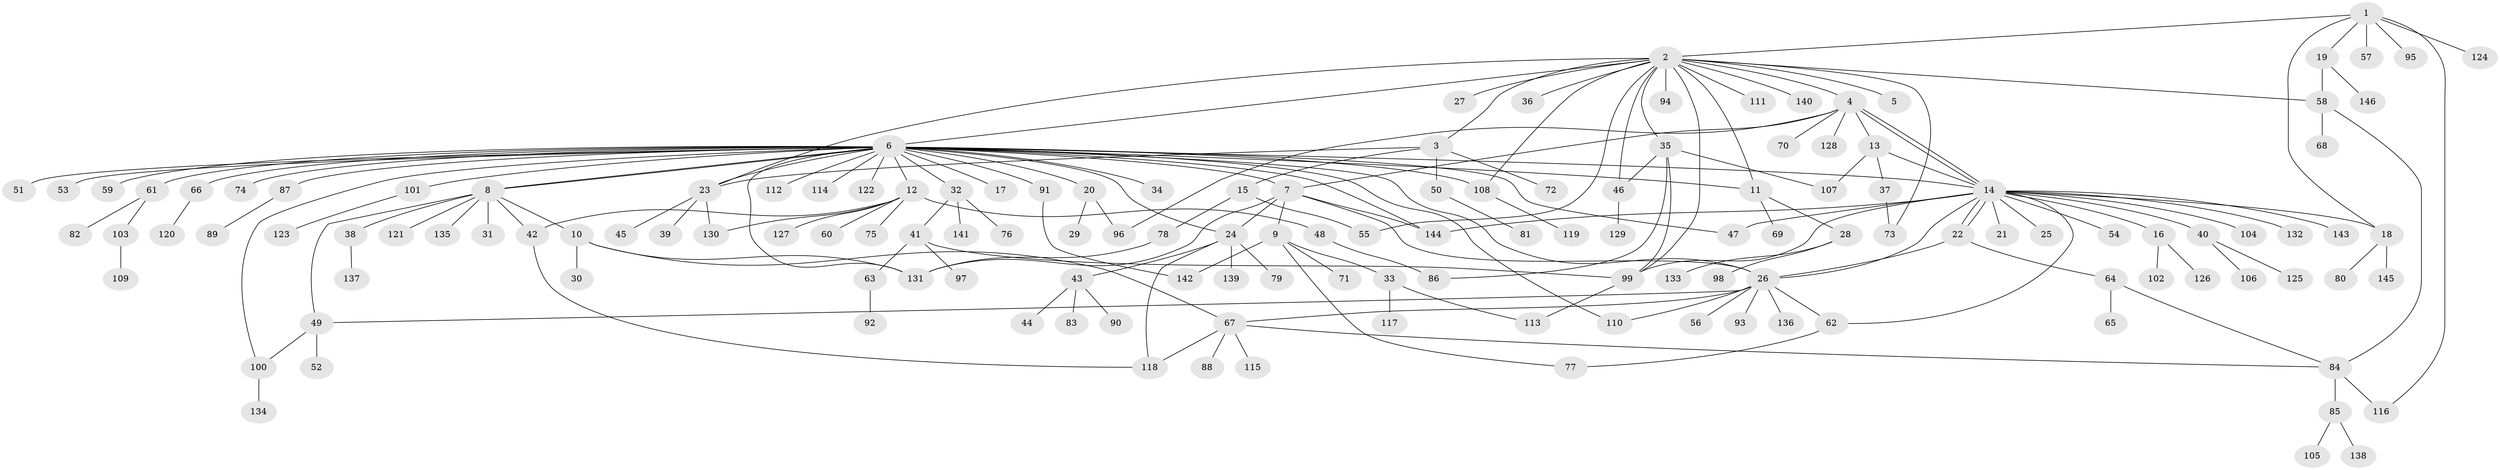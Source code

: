 // coarse degree distribution, {13: 0.0136986301369863, 1: 0.7945205479452054, 6: 0.0273972602739726, 3: 0.0273972602739726, 2: 0.0821917808219178, 7: 0.0136986301369863, 12: 0.0136986301369863, 5: 0.0136986301369863, 43: 0.0136986301369863}
// Generated by graph-tools (version 1.1) at 2025/50/03/04/25 21:50:03]
// undirected, 146 vertices, 191 edges
graph export_dot {
graph [start="1"]
  node [color=gray90,style=filled];
  1;
  2;
  3;
  4;
  5;
  6;
  7;
  8;
  9;
  10;
  11;
  12;
  13;
  14;
  15;
  16;
  17;
  18;
  19;
  20;
  21;
  22;
  23;
  24;
  25;
  26;
  27;
  28;
  29;
  30;
  31;
  32;
  33;
  34;
  35;
  36;
  37;
  38;
  39;
  40;
  41;
  42;
  43;
  44;
  45;
  46;
  47;
  48;
  49;
  50;
  51;
  52;
  53;
  54;
  55;
  56;
  57;
  58;
  59;
  60;
  61;
  62;
  63;
  64;
  65;
  66;
  67;
  68;
  69;
  70;
  71;
  72;
  73;
  74;
  75;
  76;
  77;
  78;
  79;
  80;
  81;
  82;
  83;
  84;
  85;
  86;
  87;
  88;
  89;
  90;
  91;
  92;
  93;
  94;
  95;
  96;
  97;
  98;
  99;
  100;
  101;
  102;
  103;
  104;
  105;
  106;
  107;
  108;
  109;
  110;
  111;
  112;
  113;
  114;
  115;
  116;
  117;
  118;
  119;
  120;
  121;
  122;
  123;
  124;
  125;
  126;
  127;
  128;
  129;
  130;
  131;
  132;
  133;
  134;
  135;
  136;
  137;
  138;
  139;
  140;
  141;
  142;
  143;
  144;
  145;
  146;
  1 -- 2;
  1 -- 18;
  1 -- 19;
  1 -- 57;
  1 -- 95;
  1 -- 116;
  1 -- 124;
  2 -- 3;
  2 -- 4;
  2 -- 5;
  2 -- 6;
  2 -- 11;
  2 -- 23;
  2 -- 27;
  2 -- 35;
  2 -- 36;
  2 -- 46;
  2 -- 55;
  2 -- 58;
  2 -- 73;
  2 -- 94;
  2 -- 99;
  2 -- 108;
  2 -- 111;
  2 -- 140;
  3 -- 15;
  3 -- 23;
  3 -- 50;
  3 -- 72;
  4 -- 7;
  4 -- 13;
  4 -- 14;
  4 -- 14;
  4 -- 70;
  4 -- 96;
  4 -- 128;
  6 -- 7;
  6 -- 8;
  6 -- 8;
  6 -- 11;
  6 -- 12;
  6 -- 14;
  6 -- 17;
  6 -- 20;
  6 -- 23;
  6 -- 24;
  6 -- 26;
  6 -- 32;
  6 -- 34;
  6 -- 47;
  6 -- 51;
  6 -- 53;
  6 -- 59;
  6 -- 61;
  6 -- 66;
  6 -- 74;
  6 -- 87;
  6 -- 91;
  6 -- 100;
  6 -- 101;
  6 -- 108;
  6 -- 110;
  6 -- 112;
  6 -- 114;
  6 -- 122;
  6 -- 131;
  6 -- 144;
  7 -- 9;
  7 -- 24;
  7 -- 26;
  7 -- 131;
  7 -- 144;
  8 -- 10;
  8 -- 31;
  8 -- 38;
  8 -- 42;
  8 -- 49;
  8 -- 121;
  8 -- 135;
  9 -- 33;
  9 -- 71;
  9 -- 77;
  9 -- 142;
  10 -- 30;
  10 -- 67;
  10 -- 131;
  11 -- 28;
  11 -- 69;
  12 -- 42;
  12 -- 48;
  12 -- 60;
  12 -- 75;
  12 -- 127;
  12 -- 130;
  13 -- 14;
  13 -- 37;
  13 -- 107;
  14 -- 16;
  14 -- 18;
  14 -- 21;
  14 -- 22;
  14 -- 22;
  14 -- 25;
  14 -- 26;
  14 -- 40;
  14 -- 47;
  14 -- 54;
  14 -- 62;
  14 -- 99;
  14 -- 104;
  14 -- 132;
  14 -- 143;
  14 -- 144;
  15 -- 55;
  15 -- 78;
  16 -- 102;
  16 -- 126;
  18 -- 80;
  18 -- 145;
  19 -- 58;
  19 -- 146;
  20 -- 29;
  20 -- 96;
  22 -- 26;
  22 -- 64;
  23 -- 39;
  23 -- 45;
  23 -- 130;
  24 -- 43;
  24 -- 79;
  24 -- 118;
  24 -- 139;
  26 -- 49;
  26 -- 56;
  26 -- 62;
  26 -- 67;
  26 -- 93;
  26 -- 110;
  26 -- 136;
  28 -- 98;
  28 -- 133;
  32 -- 41;
  32 -- 76;
  32 -- 141;
  33 -- 113;
  33 -- 117;
  35 -- 46;
  35 -- 86;
  35 -- 99;
  35 -- 107;
  37 -- 73;
  38 -- 137;
  40 -- 106;
  40 -- 125;
  41 -- 63;
  41 -- 97;
  41 -- 99;
  42 -- 118;
  43 -- 44;
  43 -- 83;
  43 -- 90;
  46 -- 129;
  48 -- 86;
  49 -- 52;
  49 -- 100;
  50 -- 81;
  58 -- 68;
  58 -- 84;
  61 -- 82;
  61 -- 103;
  62 -- 77;
  63 -- 92;
  64 -- 65;
  64 -- 84;
  66 -- 120;
  67 -- 84;
  67 -- 88;
  67 -- 115;
  67 -- 118;
  78 -- 131;
  84 -- 85;
  84 -- 116;
  85 -- 105;
  85 -- 138;
  87 -- 89;
  91 -- 142;
  99 -- 113;
  100 -- 134;
  101 -- 123;
  103 -- 109;
  108 -- 119;
}
